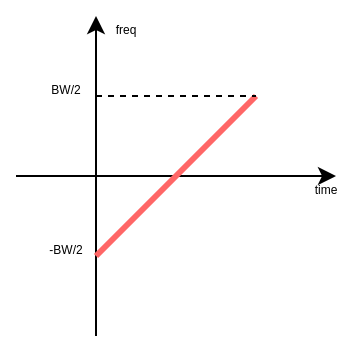 <mxfile version="26.0.4">
  <diagram name="第 1 页" id="-Z01qZnQOg-pRzRZcWmO">
    <mxGraphModel dx="977" dy="620" grid="1" gridSize="10" guides="1" tooltips="1" connect="1" arrows="1" fold="1" page="1" pageScale="1" pageWidth="827" pageHeight="1169" math="0" shadow="0">
      <root>
        <mxCell id="0" />
        <mxCell id="1" parent="0" />
        <mxCell id="lNd-jCwE7bO44gjiHgNn-1" value="" style="endArrow=classic;html=1;rounded=0;" edge="1" parent="1">
          <mxGeometry width="50" height="50" relative="1" as="geometry">
            <mxPoint x="60" y="300" as="sourcePoint" />
            <mxPoint x="220" y="300" as="targetPoint" />
          </mxGeometry>
        </mxCell>
        <mxCell id="lNd-jCwE7bO44gjiHgNn-2" value="" style="endArrow=classic;html=1;rounded=0;" edge="1" parent="1">
          <mxGeometry width="50" height="50" relative="1" as="geometry">
            <mxPoint x="100" y="380" as="sourcePoint" />
            <mxPoint x="100" y="220" as="targetPoint" />
          </mxGeometry>
        </mxCell>
        <mxCell id="lNd-jCwE7bO44gjiHgNn-3" value="" style="endArrow=none;html=1;rounded=0;strokeColor=#FF6666;strokeWidth=3;" edge="1" parent="1">
          <mxGeometry width="50" height="50" relative="1" as="geometry">
            <mxPoint x="100" y="340" as="sourcePoint" />
            <mxPoint x="180" y="260" as="targetPoint" />
          </mxGeometry>
        </mxCell>
        <mxCell id="lNd-jCwE7bO44gjiHgNn-5" value="&lt;font style=&quot;font-size: 6px;&quot;&gt;BW/2&lt;/font&gt;" style="text;html=1;align=center;verticalAlign=middle;whiteSpace=wrap;rounded=0;" vertex="1" parent="1">
          <mxGeometry x="70" y="250" width="30" height="10" as="geometry" />
        </mxCell>
        <mxCell id="lNd-jCwE7bO44gjiHgNn-7" value="" style="endArrow=none;dashed=1;html=1;strokeWidth=1;rounded=0;" edge="1" parent="1">
          <mxGeometry width="50" height="50" relative="1" as="geometry">
            <mxPoint x="100" y="260" as="sourcePoint" />
            <mxPoint x="180" y="260" as="targetPoint" />
          </mxGeometry>
        </mxCell>
        <mxCell id="lNd-jCwE7bO44gjiHgNn-8" value="&lt;font style=&quot;font-size: 6px;&quot;&gt;-BW/2&lt;/font&gt;" style="text;html=1;align=center;verticalAlign=middle;whiteSpace=wrap;rounded=0;" vertex="1" parent="1">
          <mxGeometry x="70" y="330" width="30" height="10" as="geometry" />
        </mxCell>
        <mxCell id="lNd-jCwE7bO44gjiHgNn-9" value="&lt;span style=&quot;font-size: 6px;&quot;&gt;freq&lt;/span&gt;" style="text;html=1;align=center;verticalAlign=middle;whiteSpace=wrap;rounded=0;" vertex="1" parent="1">
          <mxGeometry x="100" y="220" width="30" height="10" as="geometry" />
        </mxCell>
        <mxCell id="lNd-jCwE7bO44gjiHgNn-10" value="&lt;span style=&quot;font-size: 6px;&quot;&gt;time&lt;/span&gt;" style="text;html=1;align=center;verticalAlign=middle;whiteSpace=wrap;rounded=0;" vertex="1" parent="1">
          <mxGeometry x="200" y="300" width="30" height="10" as="geometry" />
        </mxCell>
      </root>
    </mxGraphModel>
  </diagram>
</mxfile>
